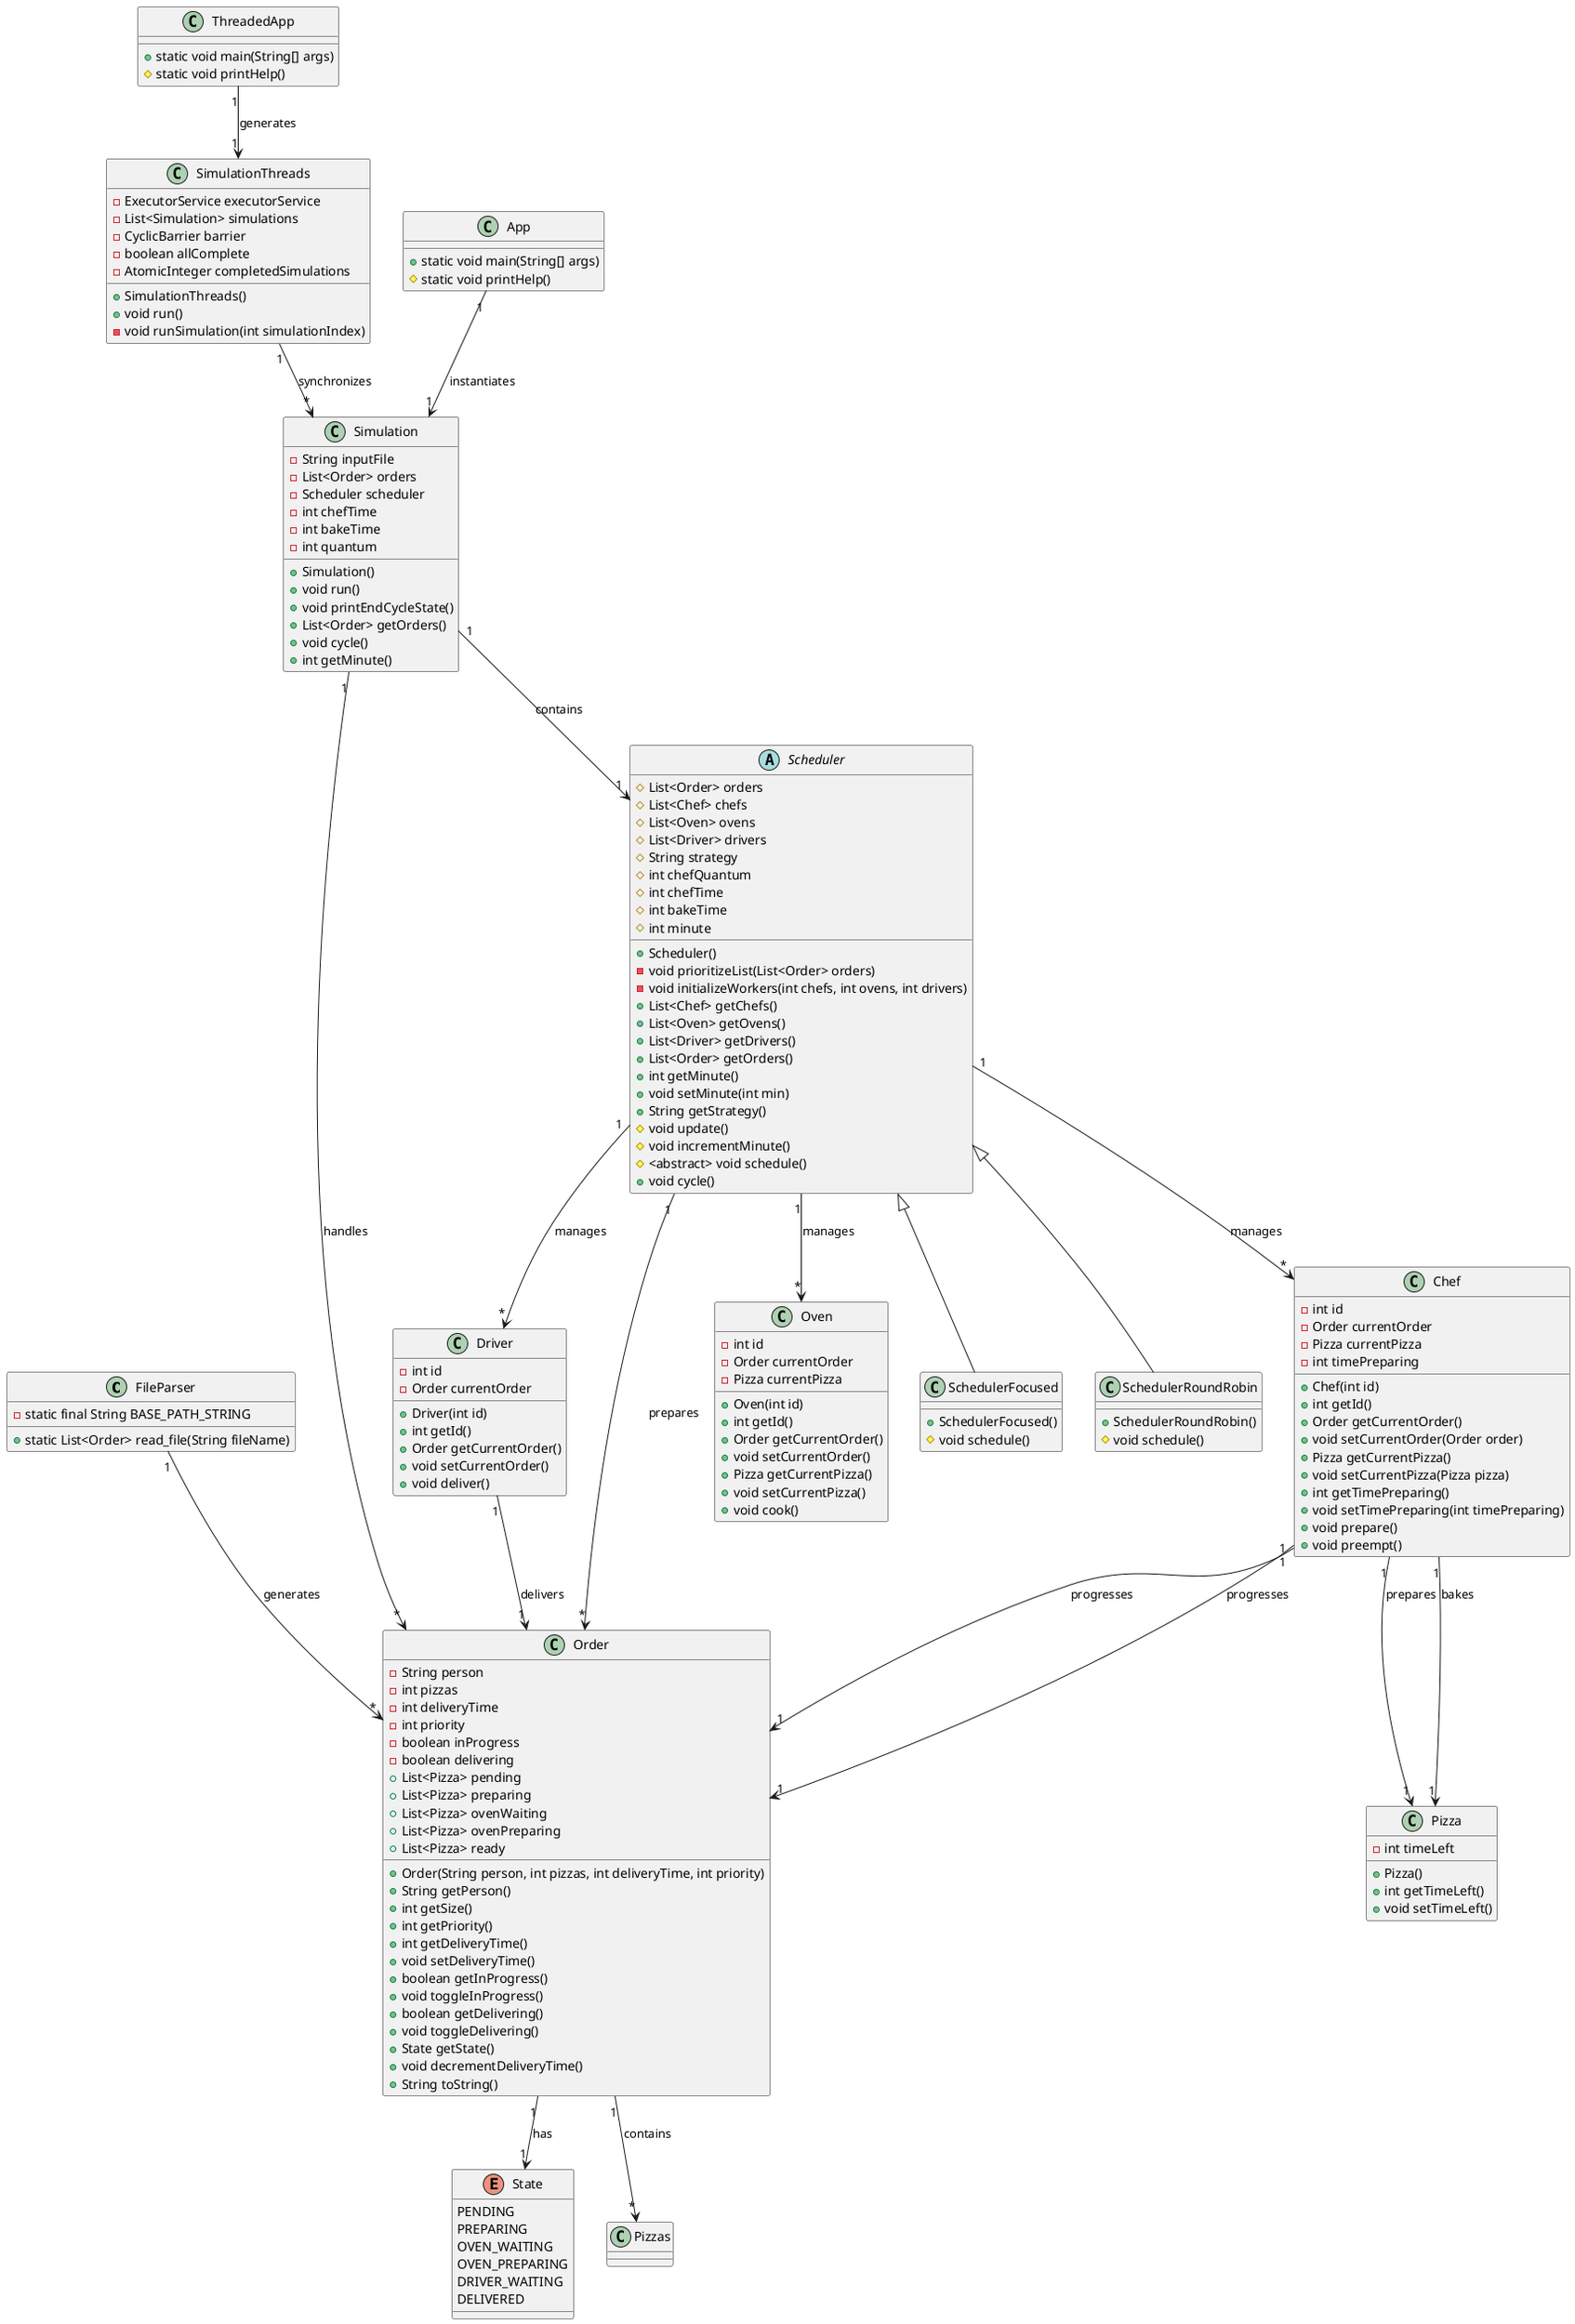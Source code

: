 @startuml 
class FileParser {
    - static final String BASE_PATH_STRING
    + static List<Order> read_file(String fileName)
}

class Simulation {
    - String inputFile
    - List<Order> orders
    - Scheduler scheduler 
    - int chefTime
    - int bakeTime 
    - int quantum
    + Simulation()
    + void run()
    + void printEndCycleState()
    + List<Order> getOrders()
    + void cycle()
    + int getMinute()
}

class SimulationThreads {
    - ExecutorService executorService 
    - List<Simulation> simulations
    - CyclicBarrier barrier 
    - boolean allComplete
    - AtomicInteger completedSimulations 
    + SimulationThreads()
    + void run()
    - void runSimulation(int simulationIndex)
}

class Chef {
    - int id 
    - Order currentOrder
    - Pizza currentPizza
    - int timePreparing
    + Chef(int id)
    + int getId()
    + Order getCurrentOrder()
    + void setCurrentOrder(Order order)
    + Pizza getCurrentPizza()
    + void setCurrentPizza(Pizza pizza)
    + int getTimePreparing()
    + void setTimePreparing(int timePreparing)
    + void prepare()
    + void preempt()
}

class Driver {
    - int id 
    - Order currentOrder
    + Driver(int id)
    + int getId()
    + Order getCurrentOrder()
    + void setCurrentOrder()
    + void deliver()
}

class Order { 
    - String person 
    - int pizzas
    - int deliveryTime
    - int priority
    - boolean inProgress
    - boolean delivering
    + List<Pizza> pending 
    + List<Pizza> preparing
    + List<Pizza> ovenWaiting
    + List<Pizza> ovenPreparing
    + List<Pizza> ready
    + Order(String person, int pizzas, int deliveryTime, int priority)
    + String getPerson()
    + int getSize() 
    + int getPriority()
    + int getDeliveryTime()
    + void setDeliveryTime()
    + boolean getInProgress()
    + void toggleInProgress()
    + boolean getDelivering()
    + void toggleDelivering()
    + State getState()
    + void decrementDeliveryTime()
    + String toString()
}

class Oven {
    - int id 
    - Order currentOrder
    - Pizza currentPizza
    + Oven(int id)
    + int getId()
    + Order getCurrentOrder()
    + void setCurrentOrder()
    + Pizza getCurrentPizza()
    + void setCurrentPizza()
    + void cook()
}

class Pizza {
    - int timeLeft
    + Pizza()
    + int getTimeLeft()
    + void setTimeLeft()
}

enum State {
    PENDING
    PREPARING
    OVEN_WAITING
    OVEN_PREPARING
    DRIVER_WAITING
    DELIVERED
}

abstract Scheduler {
    # List<Order> orders 
    # List<Chef> chefs 
    # List<Oven> ovens 
    # List<Driver> drivers 
    # String strategy 
    # int chefQuantum
    # int chefTime 
    # int bakeTime 
    # int minute
    + Scheduler()
    - void prioritizeList(List<Order> orders)
    - void initializeWorkers(int chefs, int ovens, int drivers)
    + List<Chef> getChefs()
    + List<Oven> getOvens()
    + List<Driver> getDrivers()
    + List<Order> getOrders()
    + int getMinute()
    + void setMinute(int min)
    + String getStrategy()
    # void update()
    # void incrementMinute()
    # <abstract> void schedule()
    + void cycle()
}

class SchedulerFocused extends Scheduler {
    + SchedulerFocused()
    # void schedule()
}

class SchedulerRoundRobin extends Scheduler {
    + SchedulerRoundRobin()
    # void schedule()
}

class App {
    + static void main(String[] args)
    # static void printHelp()
}

class ThreadedApp {
    + static void main(String[] args)
    # static void printHelp()
}

FileParser "1" --> "*" Order : generates

Simulation "1" --> "*" Order : handles 
Simulation "1" --> "1" Scheduler : contains 
SimulationThreads "1" --> "*" Simulation : synchronizes 

Chef "1" --> "1" Order : progresses 
Chef "1" --> "1" Pizza : prepares
Driver "1" --> "1" Order : delivers 
Chef "1" --> "1" Order : progresses 
Chef "1" --> "1" Pizza : bakes

Order "1" --> "*" Pizzas : contains 
Order "1" --> "1" State : has 

Scheduler "1" --> "*" Order : prepares
Scheduler "1" --> "*" Driver : manages 
Scheduler "1" --> "*" Oven : manages 
Scheduler "1" --> "*" Chef : manages 

App "1" --> "1" Simulation : instantiates 
ThreadedApp "1" --> "1" SimulationThreads : generates 

@enduml
